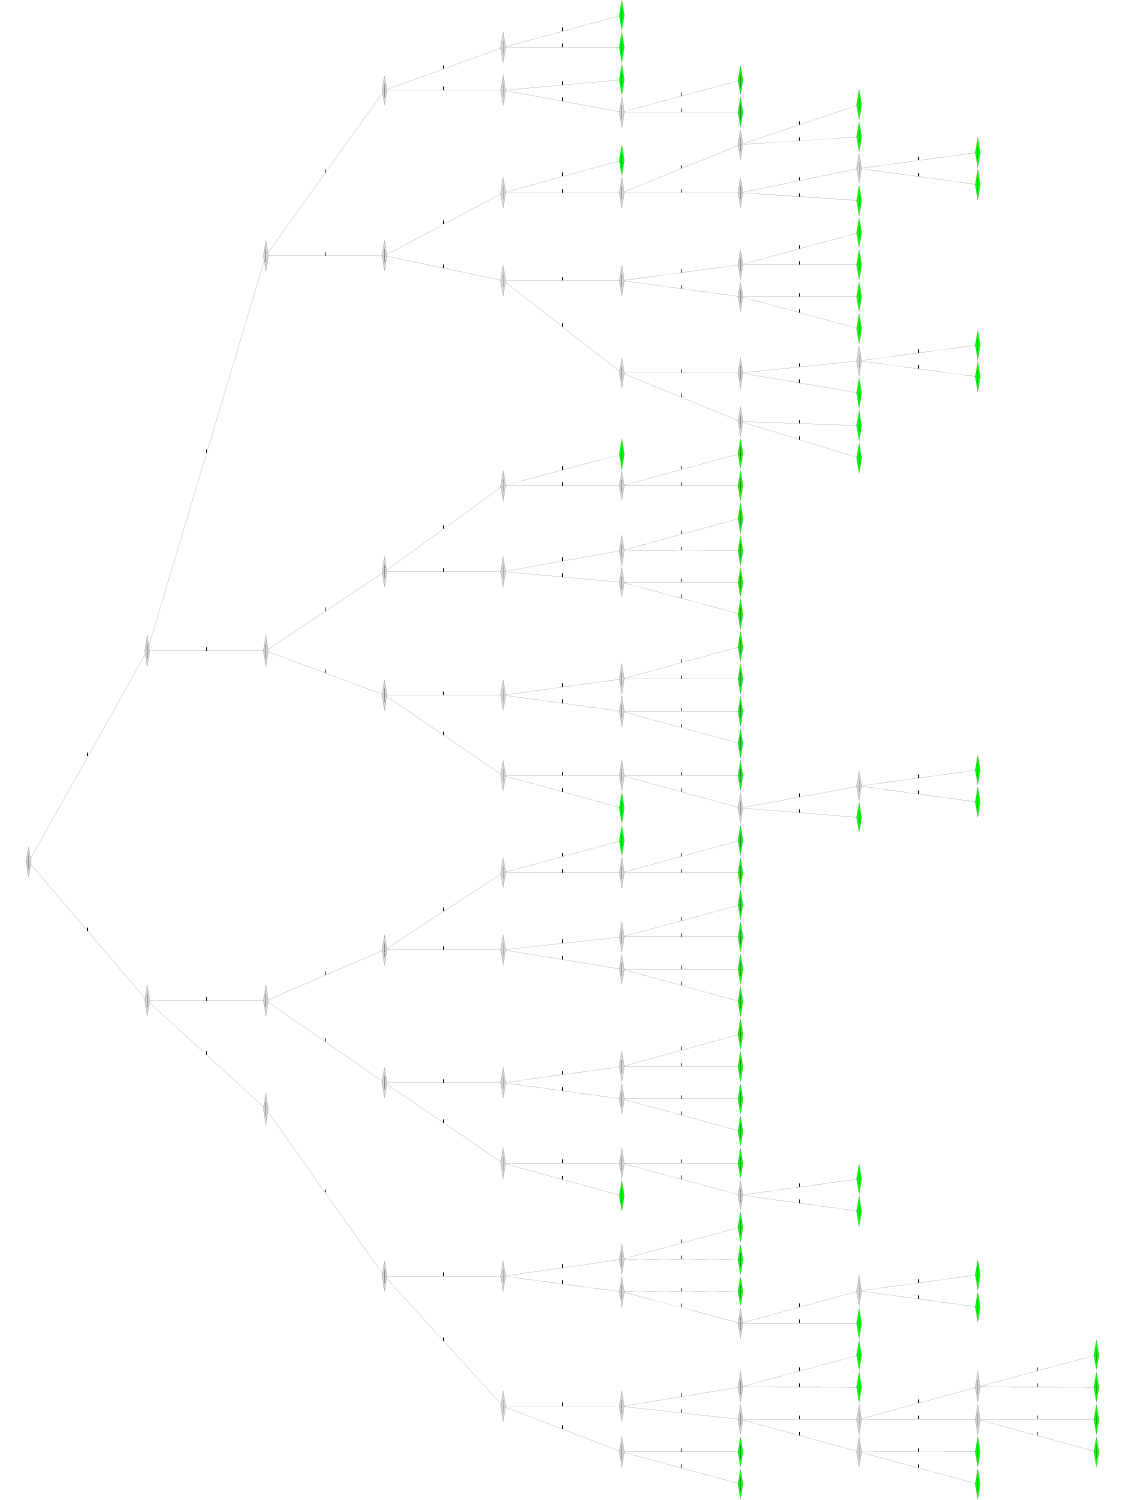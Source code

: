 digraph G {
	size="10,7.5";
	ratio=fill;
	rotate=90;
	center = "true";
	node [style="filled",width=.1,height=.1,fontname="Terminus"]
	edge [arrowsize=.3]
	n0x55b6b0915660 [shape=diamond];
	n0x55b6b0915660 -> n0x55b6b096e020 [label=0001];
	n0x55b6b0915660 -> n0x55b6b096aa60 [label=0001];
	n0x55b6b096aa60 [shape=diamond];
	n0x55b6b096aa60 -> n0x55b6b096e540 [label=0001];
	n0x55b6b096aa60 -> n0x55b6b096bc20 [label=0001];
	n0x55b6b096bc20 [shape=diamond];
	n0x55b6b096bc20 -> n0x55b6b0975e80 [label=0001];
	n0x55b6b096bc20 -> n0x55b6b096fcc0 [label=0001];
	n0x55b6b096fcc0 [shape=diamond];
	n0x55b6b096fcc0 -> n0x55b6b09d14a0 [label=0001];
	n0x55b6b096fcc0 -> n0x55b6b09d9ba0 [label=0001];
	n0x55b6b09d9ba0 [shape=diamond];
	n0x55b6b09d9ba0 -> n0x55b6b0a3e840 [label=0001];
	n0x55b6b09d9ba0 -> n0x55b6b0a3ef80 [label=0001];
	n0x55b6b0a3ef80 [shape=diamond,fillcolor=green];
	n0x55b6b0a3e840 [shape=diamond,fillcolor=green];
	n0x55b6b09d14a0 [shape=diamond];
	n0x55b6b09d14a0 -> n0x55b6b09e7680 [label=0001];
	n0x55b6b09d14a0 -> n0x55b6b09e7aa0 [label=0001];
	n0x55b6b09e7aa0 [shape=diamond,fillcolor=green];
	n0x55b6b09e7680 [shape=diamond];
	n0x55b6b09e7680 -> n0x55b6b0a0b780 [label=0001];
	n0x55b6b09e7680 -> n0x55b6b09f91c0 [label=0001];
	n0x55b6b09f91c0 [shape=diamond,fillcolor=green];
	n0x55b6b0a0b780 [shape=diamond,fillcolor=green];
	n0x55b6b0975e80 [shape=diamond];
	n0x55b6b0975e80 -> n0x55b6b09d1de0 [label=0001];
	n0x55b6b0975e80 -> n0x55b6b09d1900 [label=0001];
	n0x55b6b09d1900 [shape=diamond];
	n0x55b6b09d1900 -> n0x55b6b09e7420 [label=0001];
	n0x55b6b09d1900 -> n0x55b6b09e7bc0 [label=0001];
	n0x55b6b09e7bc0 [shape=diamond,fillcolor=green];
	n0x55b6b09e7420 [shape=diamond];
	n0x55b6b09e7420 -> n0x55b6b0a0bb20 [label=0001];
	n0x55b6b09e7420 -> n0x55b6b0a14420 [label=0001];
	n0x55b6b0a14420 [shape=diamond];
	n0x55b6b0a14420 -> n0x55b6b0a23ca0 [label=0001];
	n0x55b6b0a14420 -> n0x55b6b0a15a20 [label=0001];
	n0x55b6b0a15a20 [shape=diamond,fillcolor=green];
	n0x55b6b0a23ca0 [shape=diamond,fillcolor=green];
	n0x55b6b0a0bb20 [shape=diamond];
	n0x55b6b0a0bb20 -> n0x55b6b0a0b700 [label=0001];
	n0x55b6b0a0bb20 -> n0x55b6b0a3f880 [label=0001];
	n0x55b6b0a3f880 [shape=diamond];
	n0x55b6b0a3f880 -> n0x55b6b0a505e0 [label=0001];
	n0x55b6b0a3f880 -> n0x55b6b0a50cc0 [label=0001];
	n0x55b6b0a50cc0 [shape=diamond,fillcolor=green];
	n0x55b6b0a505e0 [shape=diamond,fillcolor=green];
	n0x55b6b0a0b700 [shape=diamond,fillcolor=green];
	n0x55b6b09d1de0 [shape=diamond];
	n0x55b6b09d1de0 -> n0x55b6b09df8e0 [label=0001];
	n0x55b6b09d1de0 -> n0x55b6b09df340 [label=0001];
	n0x55b6b09df340 [shape=diamond];
	n0x55b6b09df340 -> n0x55b6b09f8580 [label=0001];
	n0x55b6b09df340 -> n0x55b6b09df660 [label=0001];
	n0x55b6b09df660 [shape=diamond];
	n0x55b6b09df660 -> n0x55b6b0a15680 [label=0001];
	n0x55b6b09df660 -> n0x55b6b0a0bf60 [label=0001];
	n0x55b6b0a0bf60 [shape=diamond,fillcolor=green];
	n0x55b6b0a15680 [shape=diamond,fillcolor=green];
	n0x55b6b09f8580 [shape=diamond];
	n0x55b6b09f8580 -> n0x55b6b0a37a20 [label=0001];
	n0x55b6b09f8580 -> n0x55b6b0a37f40 [label=0001];
	n0x55b6b0a37f40 [shape=diamond,fillcolor=green];
	n0x55b6b0a37a20 [shape=diamond,fillcolor=green];
	n0x55b6b09df8e0 [shape=diamond];
	n0x55b6b09df8e0 -> n0x55b6b0a0a140 [label=0001];
	n0x55b6b09df8e0 -> n0x55b6b0a02060 [label=0001];
	n0x55b6b0a02060 [shape=diamond];
	n0x55b6b0a02060 -> n0x55b6b0a299e0 [label=0001];
	n0x55b6b0a02060 -> n0x55b6b0a146c0 [label=0001];
	n0x55b6b0a146c0 [shape=diamond];
	n0x55b6b0a146c0 -> n0x55b6b0a50c00 [label=0000];
	n0x55b6b0a146c0 -> n0x55b6b0a3ef40 [label=0001];
	n0x55b6b0a3ef40 [shape=diamond,fillcolor=green];
	n0x55b6b0a50c00 [shape=diamond,fillcolor=green];
	n0x55b6b0a299e0 [shape=diamond,fillcolor=green];
	n0x55b6b0a0a140 [shape=diamond];
	n0x55b6b0a0a140 -> n0x55b6b0a467e0 [label=0001];
	n0x55b6b0a0a140 -> n0x55b6b0a46b00 [label=0001];
	n0x55b6b0a46b00 [shape=diamond,fillcolor=green];
	n0x55b6b0a467e0 [shape=diamond,fillcolor=green];
	n0x55b6b096e540 [shape=diamond];
	n0x55b6b096e540 -> n0x55b6b096e260 [label=0001];
	n0x55b6b096e540 -> n0x55b6b096eb40 [label=0001];
	n0x55b6b096eb40 [shape=diamond];
	n0x55b6b096eb40 -> n0x55b6b09dece0 [label=0001];
	n0x55b6b096eb40 -> n0x55b6b09d9da0 [label=0001];
	n0x55b6b09d9da0 [shape=diamond];
	n0x55b6b09d9da0 -> n0x55b6b09f8fc0 [label=0001];
	n0x55b6b09d9da0 -> n0x55b6b09e7e80 [label=0001];
	n0x55b6b09e7e80 [shape=diamond,fillcolor=green];
	n0x55b6b09f8fc0 [shape=diamond];
	n0x55b6b09f8fc0 -> n0x55b6b0a227e0 [label=0001];
	n0x55b6b09f8fc0 -> n0x55b6b0a28cc0 [label=0001];
	n0x55b6b0a28cc0 [shape=diamond,fillcolor=green];
	n0x55b6b0a227e0 [shape=diamond,fillcolor=green];
	n0x55b6b09dece0 [shape=diamond];
	n0x55b6b09dece0 -> n0x55b6b09f88c0 [label=0001];
	n0x55b6b09dece0 -> n0x55b6b09d0ce0 [label=0001];
	n0x55b6b09d0ce0 [shape=diamond];
	n0x55b6b09d0ce0 -> n0x55b6b0a0a980 [label=0001];
	n0x55b6b09d0ce0 -> n0x55b6b0a14760 [label=0001];
	n0x55b6b0a14760 [shape=diamond,fillcolor=green];
	n0x55b6b0a0a980 [shape=diamond,fillcolor=green];
	n0x55b6b09f88c0 [shape=diamond];
	n0x55b6b09f88c0 -> n0x55b6b0a22de0 [label=0001];
	n0x55b6b09f88c0 -> n0x55b6b0a0afa0 [label=0001];
	n0x55b6b0a0afa0 [shape=diamond,fillcolor=green];
	n0x55b6b0a22de0 [shape=diamond,fillcolor=green];
	n0x55b6b096e260 [shape=diamond];
	n0x55b6b096e260 -> n0x55b6b096fe40 [label=0001];
	n0x55b6b096e260 -> n0x55b6b0975d40 [label=0001];
	n0x55b6b0975d40 [shape=diamond];
	n0x55b6b0975d40 -> n0x55b6b0a0b960 [label=0001];
	n0x55b6b0975d40 -> n0x55b6b0a0be00 [label=0001];
	n0x55b6b0a0be00 [shape=diamond];
	n0x55b6b0a0be00 -> n0x55b6b0a28d00 [label=0001];
	n0x55b6b0a0be00 -> n0x55b6b0a221a0 [label=0001];
	n0x55b6b0a221a0 [shape=diamond,fillcolor=green];
	n0x55b6b0a28d00 [shape=diamond,fillcolor=green];
	n0x55b6b0a0b960 [shape=diamond];
	n0x55b6b0a0b960 -> n0x55b6b0a3f960 [label=0001];
	n0x55b6b0a0b960 -> n0x55b6b0a37e80 [label=0001];
	n0x55b6b0a37e80 [shape=diamond,fillcolor=green];
	n0x55b6b0a3f960 [shape=diamond,fillcolor=green];
	n0x55b6b096fe40 [shape=diamond];
	n0x55b6b096fe40 -> n0x55b6b09d1ae0 [label=0001];
	n0x55b6b096fe40 -> n0x55b6b09d13c0 [label=0001];
	n0x55b6b09d13c0 [shape=diamond];
	n0x55b6b09d13c0 -> n0x55b6b09dec80 [label=0001];
	n0x55b6b09d13c0 -> n0x55b6b09e65a0 [label=0001];
	n0x55b6b09e65a0 [shape=diamond,fillcolor=green];
	n0x55b6b09dec80 [shape=diamond];
	n0x55b6b09dec80 -> n0x55b6b09f8540 [label=0001];
	n0x55b6b09dec80 -> n0x55b6b09f8fe0 [label=0001];
	n0x55b6b09f8fe0 [shape=diamond];
	n0x55b6b09f8fe0 -> n0x55b6b0a140e0 [label=0001];
	n0x55b6b09f8fe0 -> n0x55b6b0a22f20 [label=0001];
	n0x55b6b0a22f20 [shape=diamond,fillcolor=green];
	n0x55b6b0a140e0 [shape=diamond,fillcolor=green];
	n0x55b6b09f8540 [shape=diamond,fillcolor=green];
	n0x55b6b09d1ae0 [shape=diamond,fillcolor=green];
	n0x55b6b096e020 [shape=diamond];
	n0x55b6b096e020 -> n0x55b6b096e600 [label=0001];
	n0x55b6b096e020 -> n0x55b6b096e660 [label=0001];
	n0x55b6b096e660 [shape=diamond];
	n0x55b6b096e660 -> n0x55b6b096e7e0 [label=0001];
	n0x55b6b096e660 -> n0x55b6b096bbc0 [label=0001];
	n0x55b6b096bbc0 [shape=diamond];
	n0x55b6b096bbc0 -> n0x55b6b09df940 [label=0001];
	n0x55b6b096bbc0 -> n0x55b6b09df560 [label=0001];
	n0x55b6b09df560 [shape=diamond];
	n0x55b6b09df560 -> n0x55b6b0a02ee0 [label=0001];
	n0x55b6b09df560 -> n0x55b6b09f9440 [label=0001];
	n0x55b6b09f9440 [shape=diamond,fillcolor=green];
	n0x55b6b0a02ee0 [shape=diamond];
	n0x55b6b0a02ee0 -> n0x55b6b0a29dc0 [label=0001];
	n0x55b6b0a02ee0 -> n0x55b6b0a370e0 [label=0001];
	n0x55b6b0a370e0 [shape=diamond,fillcolor=green];
	n0x55b6b0a29dc0 [shape=diamond,fillcolor=green];
	n0x55b6b09df940 [shape=diamond];
	n0x55b6b09df940 -> n0x55b6b09f8f60 [label=0001];
	n0x55b6b09df940 -> n0x55b6b0a023c0 [label=0001];
	n0x55b6b0a023c0 [shape=diamond];
	n0x55b6b0a023c0 -> n0x55b6b0a15da0 [label=0001];
	n0x55b6b0a023c0 -> n0x55b6b0a237c0 [label=0001];
	n0x55b6b0a237c0 [shape=diamond,fillcolor=green];
	n0x55b6b0a15da0 [shape=diamond,fillcolor=green];
	n0x55b6b09f8f60 [shape=diamond];
	n0x55b6b09f8f60 -> n0x55b6b0a284a0 [label=0001];
	n0x55b6b09f8f60 -> n0x55b6b0975860 [label=0001];
	n0x55b6b0975860 [shape=diamond,fillcolor=green];
	n0x55b6b0a284a0 [shape=diamond,fillcolor=green];
	n0x55b6b096e7e0 [shape=diamond];
	n0x55b6b096e7e0 -> n0x55b6b096e360 [label=0001];
	n0x55b6b096e7e0 -> n0x55b6b0975e00 [label=0001];
	n0x55b6b0975e00 [shape=diamond];
	n0x55b6b0975e00 -> n0x55b6b0a0ae20 [label=0001];
	n0x55b6b0975e00 -> n0x55b6b0a03ee0 [label=0001];
	n0x55b6b0a03ee0 [shape=diamond];
	n0x55b6b0a03ee0 -> n0x55b6b0a36580 [label=0001];
	n0x55b6b0a03ee0 -> n0x55b6b09e7a20 [label=0001];
	n0x55b6b09e7a20 [shape=diamond,fillcolor=green];
	n0x55b6b0a36580 [shape=diamond,fillcolor=green];
	n0x55b6b0a0ae20 [shape=diamond];
	n0x55b6b0a0ae20 -> n0x55b6b0a291c0 [label=0001];
	n0x55b6b0a0ae20 -> n0x55b6b0a286a0 [label=0001];
	n0x55b6b0a286a0 [shape=diamond,fillcolor=green];
	n0x55b6b0a291c0 [shape=diamond,fillcolor=green];
	n0x55b6b096e360 [shape=diamond];
	n0x55b6b096e360 -> n0x55b6b09d1e80 [label=0001];
	n0x55b6b096e360 -> n0x55b6b09d8940 [label=0001];
	n0x55b6b09d8940 [shape=diamond];
	n0x55b6b09d8940 -> n0x55b6b09dfc80 [label=0001];
	n0x55b6b09d8940 -> n0x55b6b09e62c0 [label=0001];
	n0x55b6b09e62c0 [shape=diamond,fillcolor=green];
	n0x55b6b09dfc80 [shape=diamond];
	n0x55b6b09dfc80 -> n0x55b6b0a0bee0 [label=0001];
	n0x55b6b09dfc80 -> n0x55b6b0a0a0e0 [label=0001];
	n0x55b6b0a0a0e0 [shape=diamond,fillcolor=green];
	n0x55b6b0a0bee0 [shape=diamond,fillcolor=green];
	n0x55b6b09d1e80 [shape=diamond,fillcolor=green];
	n0x55b6b096e600 [shape=diamond];
	n0x55b6b096e600 -> n0x55b6b096e300 [label=0001];
	n0x55b6b096e300 [shape=diamond];
	n0x55b6b096e300 -> n0x55b6b0974300 [label=0001];
	n0x55b6b096e300 -> n0x55b6b096e4a0 [label=0001];
	n0x55b6b096e4a0 [shape=diamond];
	n0x55b6b096e4a0 -> n0x55b6b09d0400 [label=0001];
	n0x55b6b096e4a0 -> n0x55b6b09d8680 [label=0001];
	n0x55b6b09d8680 [shape=diamond];
	n0x55b6b09d8680 -> n0x55b6b0a3e980 [label=0001];
	n0x55b6b09d8680 -> n0x55b6b09e7520 [label=0001];
	n0x55b6b09e7520 [shape=diamond,fillcolor=green];
	n0x55b6b0a3e980 [shape=diamond,fillcolor=green];
	n0x55b6b09d0400 [shape=diamond];
	n0x55b6b09d0400 -> n0x55b6b096e520 [label=0001];
	n0x55b6b09d0400 -> n0x55b6b09f9cc0 [label=0001];
	n0x55b6b09f9cc0 [shape=diamond,fillcolor=green];
	n0x55b6b096e520 [shape=diamond];
	n0x55b6b096e520 -> n0x55b6b0a364a0 [label=0001];
	n0x55b6b096e520 -> n0x55b6b0a36de0 [label=0001];
	n0x55b6b0a36de0 [shape=diamond];
	n0x55b6b0a36de0 -> n0x55b6b0a47ac0 [label=0001];
	n0x55b6b0a36de0 -> n0x55b6b0a46200 [label=0001];
	n0x55b6b0a46200 [shape=diamond,fillcolor=green];
	n0x55b6b0a47ac0 [shape=diamond,fillcolor=green];
	n0x55b6b0a364a0 [shape=diamond,fillcolor=green];
	n0x55b6b0974300 [shape=diamond];
	n0x55b6b0974300 -> n0x55b6b0975960 [label=0001];
	n0x55b6b0974300 -> n0x55b6b0975a40 [label=0001];
	n0x55b6b0975a40 [shape=diamond];
	n0x55b6b0975a40 -> n0x55b6b09d1d80 [label=0001];
	n0x55b6b0975a40 -> n0x55b6b09d8480 [label=0001];
	n0x55b6b09d8480 [shape=diamond];
	n0x55b6b09d8480 -> n0x55b6b09e7940 [label=0001];
	n0x55b6b09d8480 -> n0x55b6b09d9fc0 [label=0001];
	n0x55b6b09d9fc0 [shape=diamond,fillcolor=green];
	n0x55b6b09e7940 [shape=diamond,fillcolor=green];
	n0x55b6b09d1d80 [shape=diamond];
	n0x55b6b09d1d80 -> n0x55b6b09de820 [label=0001];
	n0x55b6b09d1d80 -> n0x55b6b09d82c0 [label=0001];
	n0x55b6b09d82c0 [shape=diamond];
	n0x55b6b09d82c0 -> n0x55b6b09e75a0 [label=0001];
	n0x55b6b09d82c0 -> n0x55b6b09e7d60 [label=0001];
	n0x55b6b09e7d60 [shape=diamond];
	n0x55b6b09e7d60 -> n0x55b6b0a15a60 [label=0001];
	n0x55b6b09e7d60 -> n0x55b6b0a22c20 [label=0001];
	n0x55b6b0a22c20 [shape=diamond,fillcolor=green];
	n0x55b6b0a15a60 [shape=diamond,fillcolor=green];
	n0x55b6b09e75a0 [shape=diamond];
	n0x55b6b09e75a0 -> n0x55b6b0a14da0 [label=0001];
	n0x55b6b09e75a0 -> n0x55b6b0a14180 [label=0001];
	n0x55b6b0a14180 [shape=diamond,fillcolor=green];
	n0x55b6b0a14da0 [shape=diamond,fillcolor=green];
	n0x55b6b09de820 [shape=diamond];
	n0x55b6b09de820 -> n0x55b6b0a28b80 [label=0001];
	n0x55b6b09de820 -> n0x55b6b0a28c80 [label=0001];
	n0x55b6b0a28c80 [shape=diamond,fillcolor=green];
	n0x55b6b0a28b80 [shape=diamond,fillcolor=green];
	n0x55b6b0975960 [shape=diamond];
	n0x55b6b0975960 -> n0x55b6b09dfa20 [label=0001];
	n0x55b6b0975960 -> n0x55b6b09d9a20 [label=0001];
	n0x55b6b09d9a20 [shape=diamond,fillcolor=green];
	n0x55b6b09dfa20 [shape=diamond,fillcolor=green];
}
